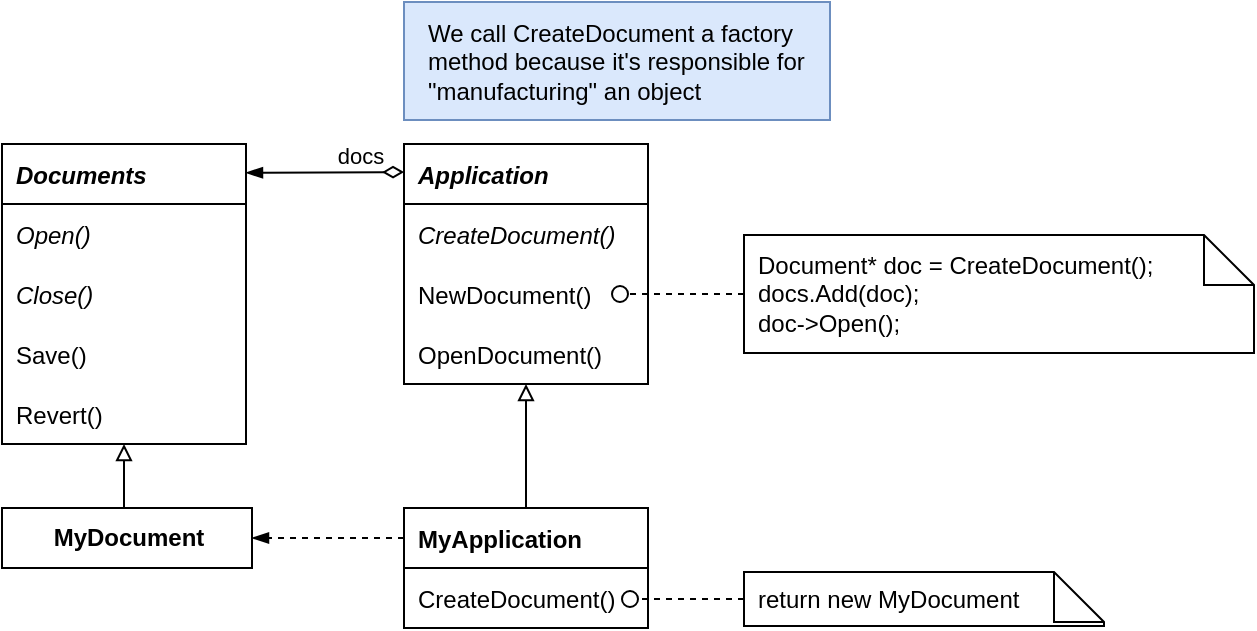<mxfile version="20.3.0" type="device"><diagram id="Go7ODr88gcL93da7TFws" name="Page-1"><mxGraphModel dx="943" dy="704" grid="0" gridSize="10" guides="1" tooltips="1" connect="1" arrows="1" fold="1" page="1" pageScale="1" pageWidth="827" pageHeight="1169" math="0" shadow="0"><root><mxCell id="0"/><mxCell id="1" parent="0"/><mxCell id="ExItGTErnhCEULb8xzTY-1" value="Application" style="swimlane;fontStyle=3;childLayout=stackLayout;horizontal=1;startSize=30;fillColor=none;horizontalStack=0;resizeParent=1;resizeParentMax=0;resizeLast=0;collapsible=0;marginBottom=0;fontSize=12;swimlaneHead=1;swimlaneBody=1;connectable=1;allowArrows=1;dropTarget=1;align=left;spacingLeft=5;" parent="1" vertex="1"><mxGeometry x="249" y="109" width="122" height="120" as="geometry"><mxRectangle x="245" y="370" width="90" height="26" as="alternateBounds"/></mxGeometry></mxCell><mxCell id="ExItGTErnhCEULb8xzTY-2" value="CreateDocument()" style="text;strokeColor=none;fillColor=none;align=left;verticalAlign=middle;spacingLeft=5;spacingRight=4;overflow=hidden;rotatable=0;points=[[0,0.5],[1,0.5]];portConstraint=eastwest;fontSize=12;fontStyle=2" parent="ExItGTErnhCEULb8xzTY-1" vertex="1"><mxGeometry y="30" width="122" height="30" as="geometry"/></mxCell><mxCell id="ExItGTErnhCEULb8xzTY-3" value="NewDocument()" style="text;strokeColor=none;fillColor=none;align=left;verticalAlign=middle;spacingLeft=5;spacingRight=4;overflow=hidden;rotatable=0;points=[[0,0.5],[1,0.5]];portConstraint=eastwest;fontSize=12;fontStyle=0;connectable=0;" parent="ExItGTErnhCEULb8xzTY-1" vertex="1"><mxGeometry y="60" width="122" height="30" as="geometry"/></mxCell><mxCell id="ExItGTErnhCEULb8xzTY-4" value="OpenDocument()" style="text;strokeColor=none;fillColor=none;align=left;verticalAlign=middle;spacingLeft=5;spacingRight=4;overflow=hidden;rotatable=0;points=[[0,0.5],[1,0.5]];portConstraint=eastwest;fontSize=12;fontStyle=0;connectable=0;" parent="ExItGTErnhCEULb8xzTY-1" vertex="1"><mxGeometry y="90" width="122" height="30" as="geometry"/></mxCell><mxCell id="WhLzM3KSzEtFxUcniDit-1" value="" style="html=1;verticalAlign=bottom;labelBackgroundColor=none;endArrow=oval;endFill=0;endSize=8;rounded=0;fontSize=12;exitX=0;exitY=0.5;exitDx=0;exitDy=0;exitPerimeter=0;anchorPointDirection=0;dashed=1;" parent="1" source="WhLzM3KSzEtFxUcniDit-2" edge="1"><mxGeometry width="160" relative="1" as="geometry"><mxPoint x="646" y="109" as="sourcePoint"/><mxPoint x="357" y="184" as="targetPoint"/></mxGeometry></mxCell><mxCell id="WhLzM3KSzEtFxUcniDit-2" value="Document* doc = CreateDocument();&lt;br&gt;docs.Add(doc);&lt;br&gt;doc-&amp;gt;Open();" style="shape=note2;boundedLbl=1;whiteSpace=wrap;html=1;size=25;verticalAlign=middle;align=left;spacingLeft=5;fontSize=12;startSize=30;fillColor=none;" parent="1" vertex="1"><mxGeometry x="419" y="154.5" width="255" height="59" as="geometry"/></mxCell><mxCell id="WhLzM3KSzEtFxUcniDit-3" value="Documents" style="swimlane;fontStyle=3;childLayout=stackLayout;horizontal=1;startSize=30;fillColor=none;horizontalStack=0;resizeParent=1;resizeParentMax=0;resizeLast=0;collapsible=0;marginBottom=0;fontSize=12;swimlaneHead=1;swimlaneBody=1;connectable=1;allowArrows=1;dropTarget=1;align=left;spacingLeft=5;" parent="1" vertex="1"><mxGeometry x="48" y="109" width="122" height="150" as="geometry"><mxRectangle x="245" y="370" width="90" height="26" as="alternateBounds"/></mxGeometry></mxCell><mxCell id="WhLzM3KSzEtFxUcniDit-4" value="Open()" style="text;strokeColor=none;fillColor=none;align=left;verticalAlign=middle;spacingLeft=5;spacingRight=4;overflow=hidden;rotatable=0;points=[[0,0.5],[1,0.5]];portConstraint=eastwest;fontSize=12;fontStyle=2" parent="WhLzM3KSzEtFxUcniDit-3" vertex="1"><mxGeometry y="30" width="122" height="30" as="geometry"/></mxCell><mxCell id="WhLzM3KSzEtFxUcniDit-5" value="Close()" style="text;strokeColor=none;fillColor=none;align=left;verticalAlign=middle;spacingLeft=5;spacingRight=4;overflow=hidden;rotatable=0;points=[[0,0.5],[1,0.5]];portConstraint=eastwest;fontSize=12;fontStyle=2;connectable=0;" parent="WhLzM3KSzEtFxUcniDit-3" vertex="1"><mxGeometry y="60" width="122" height="30" as="geometry"/></mxCell><mxCell id="WhLzM3KSzEtFxUcniDit-6" value="Save()" style="text;strokeColor=none;fillColor=none;align=left;verticalAlign=middle;spacingLeft=5;spacingRight=4;overflow=hidden;rotatable=0;points=[[0,0.5],[1,0.5]];portConstraint=eastwest;fontSize=12;fontStyle=0;connectable=0;" parent="WhLzM3KSzEtFxUcniDit-3" vertex="1"><mxGeometry y="90" width="122" height="30" as="geometry"/></mxCell><mxCell id="WhLzM3KSzEtFxUcniDit-7" value="Revert()" style="text;strokeColor=none;fillColor=none;align=left;verticalAlign=middle;spacingLeft=5;spacingRight=4;overflow=hidden;rotatable=0;points=[[0,0.5],[1,0.5]];portConstraint=eastwest;fontSize=12;fontStyle=0;connectable=0;" parent="WhLzM3KSzEtFxUcniDit-3" vertex="1"><mxGeometry y="120" width="122" height="30" as="geometry"/></mxCell><mxCell id="GuqVLGlS1wqmmE5y74di-1" value="" style="rounded=0;orthogonalLoop=1;jettySize=auto;html=1;fontSize=12;startSize=8;endArrow=blockThin;endFill=1;exitX=0;exitY=0.117;exitDx=0;exitDy=0;startArrow=diamondThin;startFill=0;entryX=1;entryY=0.096;entryDx=0;entryDy=0;entryPerimeter=0;exitPerimeter=0;" edge="1" parent="1" source="ExItGTErnhCEULb8xzTY-1" target="WhLzM3KSzEtFxUcniDit-3"><mxGeometry relative="1" as="geometry"><mxPoint x="569.5" y="254" as="sourcePoint"/><mxPoint x="488.5" y="149" as="targetPoint"/></mxGeometry></mxCell><mxCell id="GuqVLGlS1wqmmE5y74di-2" value="docs" style="edgeLabel;html=1;align=center;verticalAlign=middle;resizable=0;points=[];" vertex="1" connectable="0" parent="GuqVLGlS1wqmmE5y74di-1"><mxGeometry x="0.205" y="2" relative="1" as="geometry"><mxPoint x="25" y="-11" as="offset"/></mxGeometry></mxCell><mxCell id="GuqVLGlS1wqmmE5y74di-3" value="MyApplication" style="swimlane;fontStyle=1;childLayout=stackLayout;horizontal=1;startSize=30;fillColor=none;horizontalStack=0;resizeParent=1;resizeParentMax=0;resizeLast=0;collapsible=0;marginBottom=0;fontSize=12;swimlaneHead=1;swimlaneBody=1;connectable=1;allowArrows=1;dropTarget=1;align=left;spacingLeft=5;" vertex="1" parent="1"><mxGeometry x="249" y="291" width="122" height="60" as="geometry"><mxRectangle x="245" y="370" width="90" height="26" as="alternateBounds"/></mxGeometry></mxCell><mxCell id="GuqVLGlS1wqmmE5y74di-4" value="CreateDocument()" style="text;strokeColor=none;fillColor=none;align=left;verticalAlign=middle;spacingLeft=5;spacingRight=4;overflow=hidden;rotatable=0;points=[[0,0.5],[1,0.5]];portConstraint=eastwest;fontSize=12;fontStyle=0" vertex="1" parent="GuqVLGlS1wqmmE5y74di-3"><mxGeometry y="30" width="122" height="30" as="geometry"/></mxCell><mxCell id="GuqVLGlS1wqmmE5y74di-7" value="" style="edgeStyle=orthogonalEdgeStyle;rounded=0;orthogonalLoop=1;jettySize=auto;html=1;fontSize=12;startSize=30;endArrow=block;endFill=0;exitX=0.5;exitY=0;exitDx=0;exitDy=0;entryX=0.5;entryY=1;entryDx=0;entryDy=0;" edge="1" parent="1" source="GuqVLGlS1wqmmE5y74di-3" target="ExItGTErnhCEULb8xzTY-1"><mxGeometry relative="1" as="geometry"><mxPoint x="248" y="-55" as="sourcePoint"/><mxPoint x="331" y="244" as="targetPoint"/></mxGeometry></mxCell><mxCell id="GuqVLGlS1wqmmE5y74di-8" value="&lt;b&gt;MyDocument&lt;/b&gt;" style="html=1;fontSize=12;startSize=25;arcSize=12;spacing=2;fillColor=none;" vertex="1" parent="1"><mxGeometry x="48" y="291" width="125" height="30" as="geometry"/></mxCell><mxCell id="GuqVLGlS1wqmmE5y74di-9" value="" style="edgeStyle=orthogonalEdgeStyle;rounded=0;orthogonalLoop=1;jettySize=auto;html=1;fontSize=12;startSize=30;endArrow=block;endFill=0;exitX=0.5;exitY=0;exitDx=0;exitDy=0;entryX=0.5;entryY=1;entryDx=0;entryDy=0;" edge="1" parent="1" source="GuqVLGlS1wqmmE5y74di-8" target="WhLzM3KSzEtFxUcniDit-3"><mxGeometry relative="1" as="geometry"><mxPoint x="320" y="269" as="sourcePoint"/><mxPoint x="320" y="239" as="targetPoint"/></mxGeometry></mxCell><mxCell id="GuqVLGlS1wqmmE5y74di-10" value="" style="endArrow=blockThin;html=1;rounded=0;endFill=1;entryX=1;entryY=0.5;entryDx=0;entryDy=0;dashed=1;exitX=0;exitY=0.25;exitDx=0;exitDy=0;" edge="1" parent="1" source="GuqVLGlS1wqmmE5y74di-3" target="GuqVLGlS1wqmmE5y74di-8"><mxGeometry width="50" height="50" relative="1" as="geometry"><mxPoint x="141" y="148" as="sourcePoint"/><mxPoint x="653" y="197" as="targetPoint"/></mxGeometry></mxCell><mxCell id="GuqVLGlS1wqmmE5y74di-11" value="" style="html=1;verticalAlign=bottom;labelBackgroundColor=none;endArrow=oval;endFill=0;endSize=8;rounded=0;fontSize=12;exitX=0;exitY=0.5;exitDx=0;exitDy=0;exitPerimeter=0;anchorPointDirection=0;dashed=1;" edge="1" parent="1" source="GuqVLGlS1wqmmE5y74di-12"><mxGeometry width="160" relative="1" as="geometry"><mxPoint x="651" y="261.5" as="sourcePoint"/><mxPoint x="362" y="336.5" as="targetPoint"/></mxGeometry></mxCell><mxCell id="GuqVLGlS1wqmmE5y74di-12" value="return new MyDocument" style="shape=note2;boundedLbl=1;whiteSpace=wrap;html=1;size=25;verticalAlign=middle;align=left;spacingLeft=5;fontSize=12;startSize=30;fillColor=none;" vertex="1" parent="1"><mxGeometry x="419" y="323" width="180" height="27" as="geometry"/></mxCell><mxCell id="GuqVLGlS1wqmmE5y74di-13" value="We call CreateDocument a factory method because it's responsible for &quot;manufacturing&quot; an object" style="rounded=0;whiteSpace=wrap;html=1;fillColor=#dae8fc;strokeColor=#6c8ebf;align=left;spacingTop=10;spacingLeft=10;spacingBottom=10;spacingRight=10;" vertex="1" parent="1"><mxGeometry x="249" y="38" width="213" height="59" as="geometry"/></mxCell></root></mxGraphModel></diagram></mxfile>